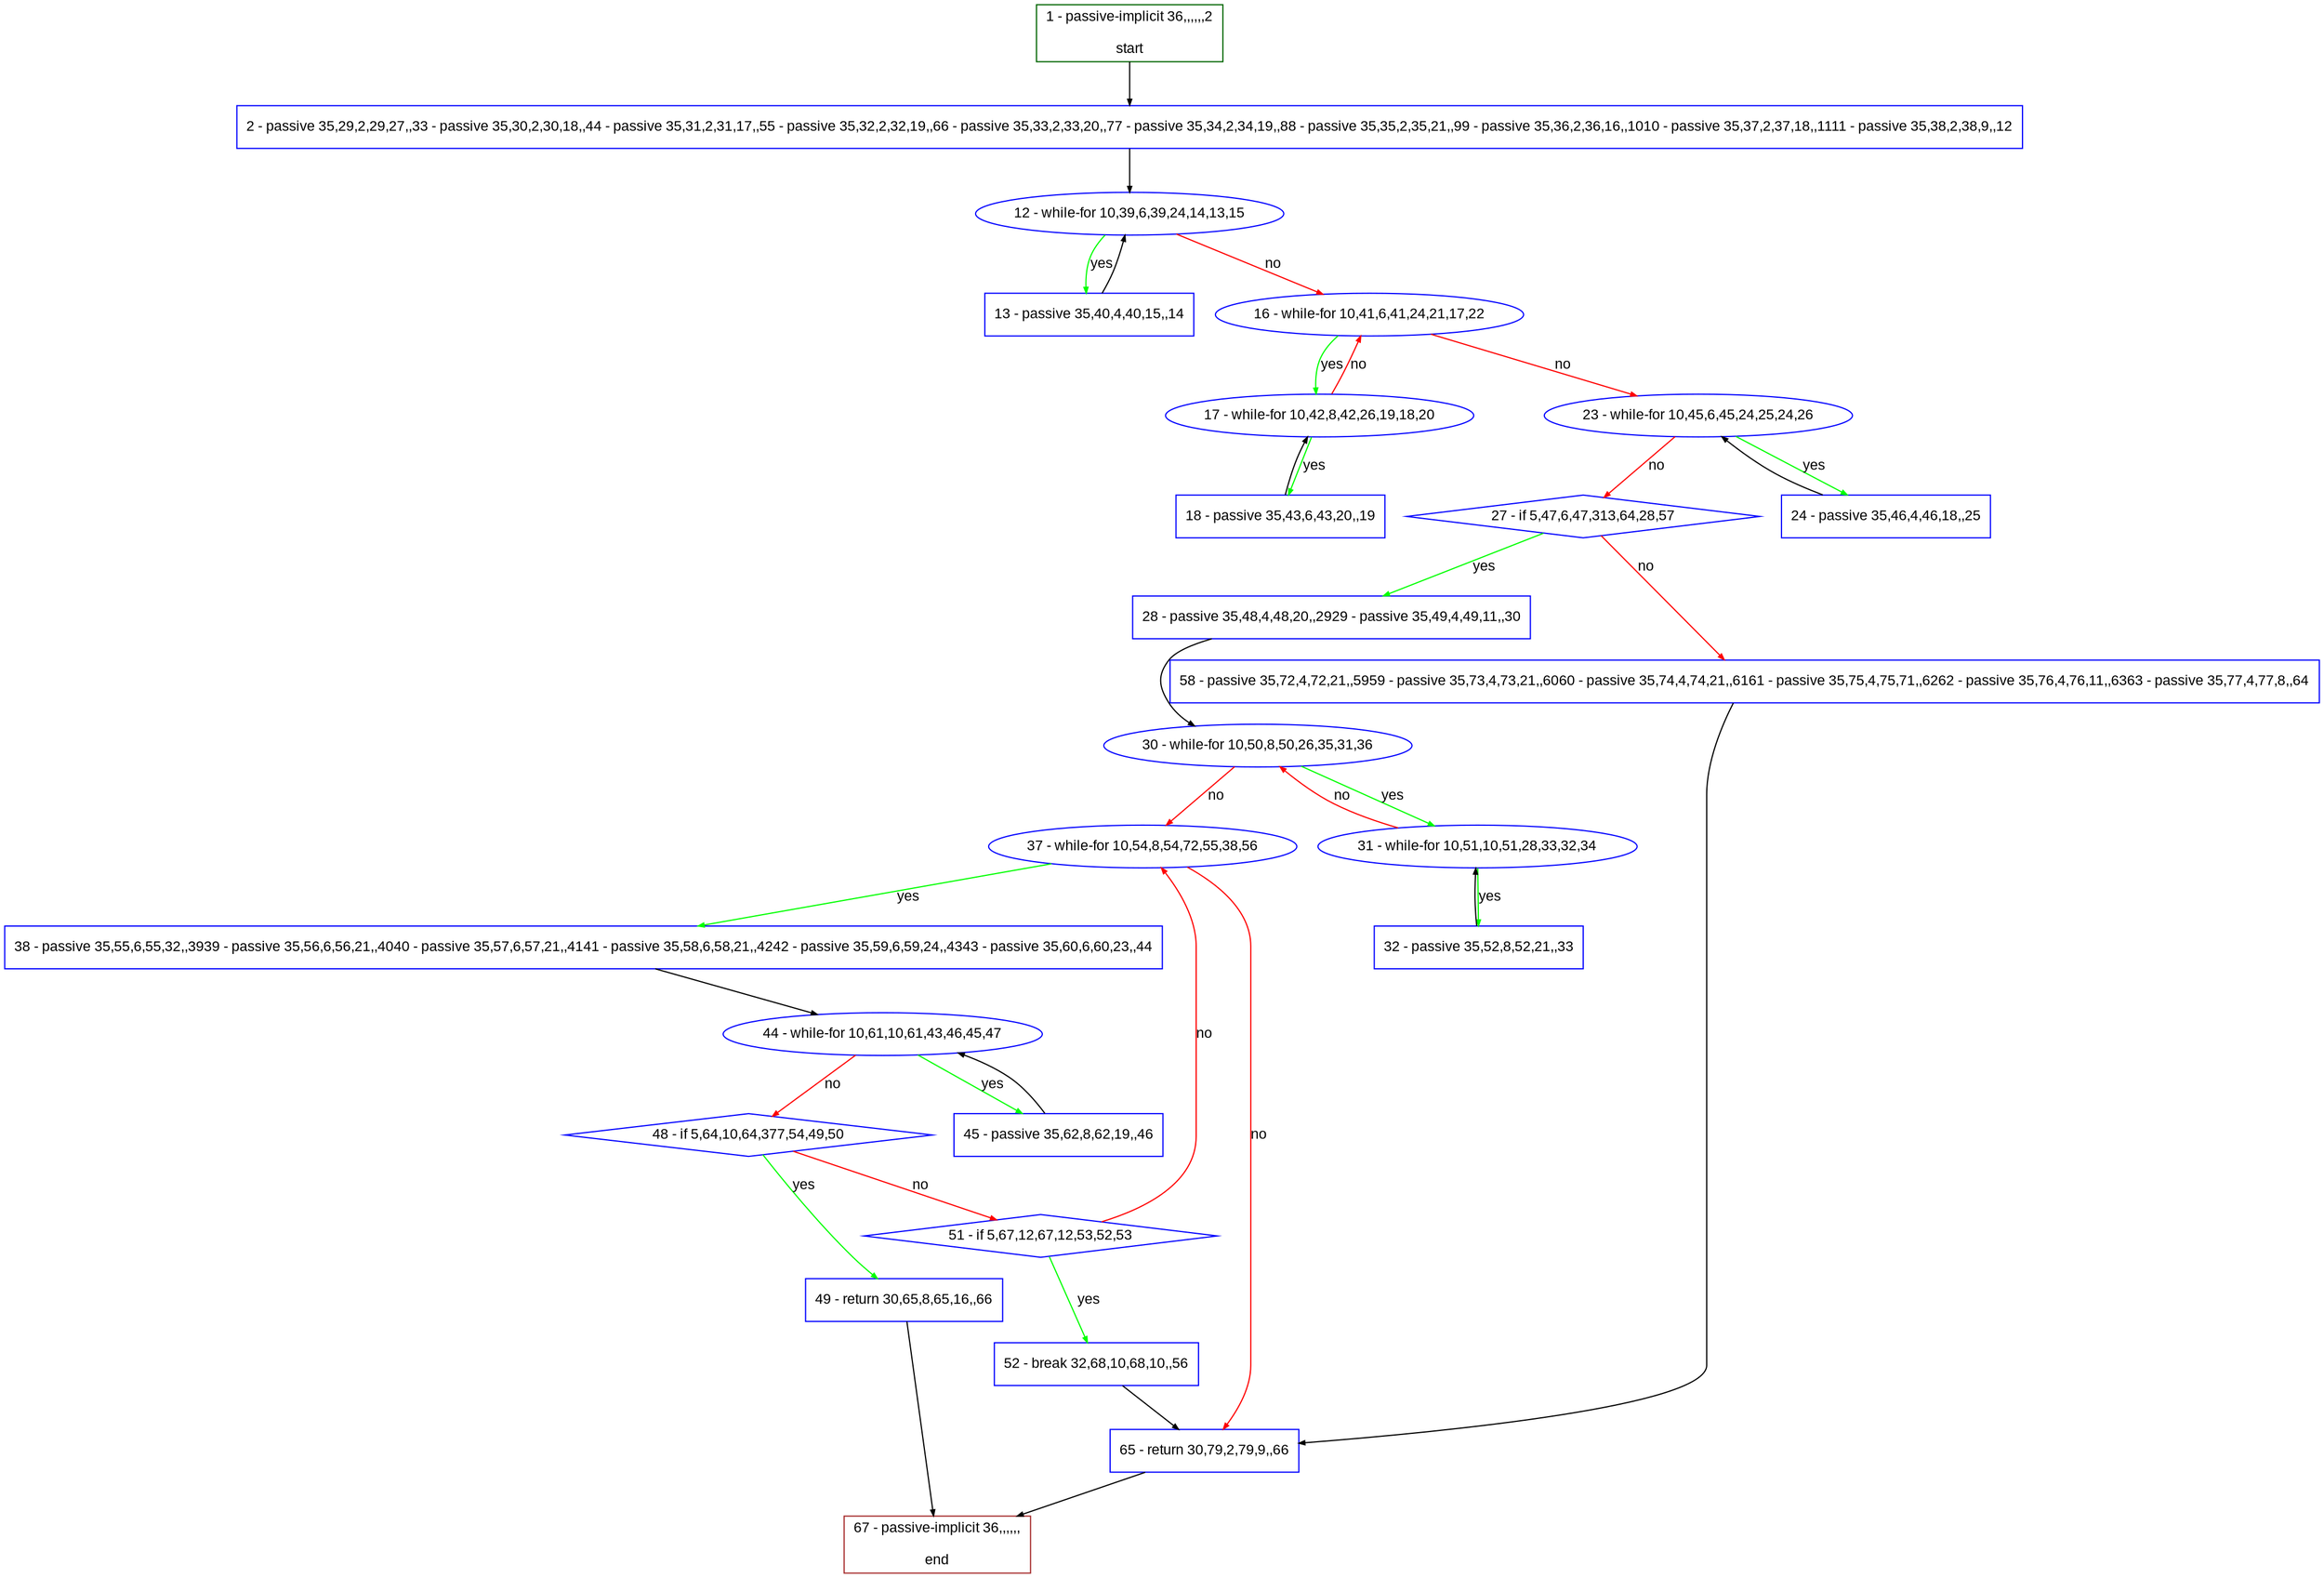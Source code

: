digraph "" {
  graph [pack="true", label="", fontsize="12", packmode="clust", fontname="Arial", fillcolor="#FFFFCC", bgcolor="white", style="rounded,filled", compound="true"];
  node [node_initialized="no", label="", color="grey", fontsize="12", fillcolor="white", fontname="Arial", style="filled", shape="rectangle", compound="true", fixedsize="false"];
  edge [fontcolor="black", arrowhead="normal", arrowtail="none", arrowsize="0.5", ltail="", label="", color="black", fontsize="12", lhead="", fontname="Arial", dir="forward", compound="true"];
  __N1 [label="2 - passive 35,29,2,29,27,,33 - passive 35,30,2,30,18,,44 - passive 35,31,2,31,17,,55 - passive 35,32,2,32,19,,66 - passive 35,33,2,33,20,,77 - passive 35,34,2,34,19,,88 - passive 35,35,2,35,21,,99 - passive 35,36,2,36,16,,1010 - passive 35,37,2,37,18,,1111 - passive 35,38,2,38,9,,12", color="#0000ff", fillcolor="#ffffff", style="filled", shape="box"];
  __N2 [label="1 - passive-implicit 36,,,,,,2\n\nstart", color="#006400", fillcolor="#ffffff", style="filled", shape="box"];
  __N3 [label="12 - while-for 10,39,6,39,24,14,13,15", color="#0000ff", fillcolor="#ffffff", style="filled", shape="oval"];
  __N4 [label="13 - passive 35,40,4,40,15,,14", color="#0000ff", fillcolor="#ffffff", style="filled", shape="box"];
  __N5 [label="16 - while-for 10,41,6,41,24,21,17,22", color="#0000ff", fillcolor="#ffffff", style="filled", shape="oval"];
  __N6 [label="17 - while-for 10,42,8,42,26,19,18,20", color="#0000ff", fillcolor="#ffffff", style="filled", shape="oval"];
  __N7 [label="23 - while-for 10,45,6,45,24,25,24,26", color="#0000ff", fillcolor="#ffffff", style="filled", shape="oval"];
  __N8 [label="18 - passive 35,43,6,43,20,,19", color="#0000ff", fillcolor="#ffffff", style="filled", shape="box"];
  __N9 [label="24 - passive 35,46,4,46,18,,25", color="#0000ff", fillcolor="#ffffff", style="filled", shape="box"];
  __N10 [label="27 - if 5,47,6,47,313,64,28,57", color="#0000ff", fillcolor="#ffffff", style="filled", shape="diamond"];
  __N11 [label="28 - passive 35,48,4,48,20,,2929 - passive 35,49,4,49,11,,30", color="#0000ff", fillcolor="#ffffff", style="filled", shape="box"];
  __N12 [label="58 - passive 35,72,4,72,21,,5959 - passive 35,73,4,73,21,,6060 - passive 35,74,4,74,21,,6161 - passive 35,75,4,75,71,,6262 - passive 35,76,4,76,11,,6363 - passive 35,77,4,77,8,,64", color="#0000ff", fillcolor="#ffffff", style="filled", shape="box"];
  __N13 [label="30 - while-for 10,50,8,50,26,35,31,36", color="#0000ff", fillcolor="#ffffff", style="filled", shape="oval"];
  __N14 [label="31 - while-for 10,51,10,51,28,33,32,34", color="#0000ff", fillcolor="#ffffff", style="filled", shape="oval"];
  __N15 [label="37 - while-for 10,54,8,54,72,55,38,56", color="#0000ff", fillcolor="#ffffff", style="filled", shape="oval"];
  __N16 [label="32 - passive 35,52,8,52,21,,33", color="#0000ff", fillcolor="#ffffff", style="filled", shape="box"];
  __N17 [label="38 - passive 35,55,6,55,32,,3939 - passive 35,56,6,56,21,,4040 - passive 35,57,6,57,21,,4141 - passive 35,58,6,58,21,,4242 - passive 35,59,6,59,24,,4343 - passive 35,60,6,60,23,,44", color="#0000ff", fillcolor="#ffffff", style="filled", shape="box"];
  __N18 [label="65 - return 30,79,2,79,9,,66", color="#0000ff", fillcolor="#ffffff", style="filled", shape="box"];
  __N19 [label="44 - while-for 10,61,10,61,43,46,45,47", color="#0000ff", fillcolor="#ffffff", style="filled", shape="oval"];
  __N20 [label="45 - passive 35,62,8,62,19,,46", color="#0000ff", fillcolor="#ffffff", style="filled", shape="box"];
  __N21 [label="48 - if 5,64,10,64,377,54,49,50", color="#0000ff", fillcolor="#ffffff", style="filled", shape="diamond"];
  __N22 [label="49 - return 30,65,8,65,16,,66", color="#0000ff", fillcolor="#ffffff", style="filled", shape="box"];
  __N23 [label="51 - if 5,67,12,67,12,53,52,53", color="#0000ff", fillcolor="#ffffff", style="filled", shape="diamond"];
  __N24 [label="67 - passive-implicit 36,,,,,,\n\nend", color="#a52a2a", fillcolor="#ffffff", style="filled", shape="box"];
  __N25 [label="52 - break 32,68,10,68,10,,56", color="#0000ff", fillcolor="#ffffff", style="filled", shape="box"];
  __N2 -> __N1 [arrowhead="normal", arrowtail="none", color="#000000", label="", dir="forward"];
  __N1 -> __N3 [arrowhead="normal", arrowtail="none", color="#000000", label="", dir="forward"];
  __N3 -> __N4 [arrowhead="normal", arrowtail="none", color="#00ff00", label="yes", dir="forward"];
  __N4 -> __N3 [arrowhead="normal", arrowtail="none", color="#000000", label="", dir="forward"];
  __N3 -> __N5 [arrowhead="normal", arrowtail="none", color="#ff0000", label="no", dir="forward"];
  __N5 -> __N6 [arrowhead="normal", arrowtail="none", color="#00ff00", label="yes", dir="forward"];
  __N6 -> __N5 [arrowhead="normal", arrowtail="none", color="#ff0000", label="no", dir="forward"];
  __N5 -> __N7 [arrowhead="normal", arrowtail="none", color="#ff0000", label="no", dir="forward"];
  __N6 -> __N8 [arrowhead="normal", arrowtail="none", color="#00ff00", label="yes", dir="forward"];
  __N8 -> __N6 [arrowhead="normal", arrowtail="none", color="#000000", label="", dir="forward"];
  __N7 -> __N9 [arrowhead="normal", arrowtail="none", color="#00ff00", label="yes", dir="forward"];
  __N9 -> __N7 [arrowhead="normal", arrowtail="none", color="#000000", label="", dir="forward"];
  __N7 -> __N10 [arrowhead="normal", arrowtail="none", color="#ff0000", label="no", dir="forward"];
  __N10 -> __N11 [arrowhead="normal", arrowtail="none", color="#00ff00", label="yes", dir="forward"];
  __N10 -> __N12 [arrowhead="normal", arrowtail="none", color="#ff0000", label="no", dir="forward"];
  __N11 -> __N13 [arrowhead="normal", arrowtail="none", color="#000000", label="", dir="forward"];
  __N13 -> __N14 [arrowhead="normal", arrowtail="none", color="#00ff00", label="yes", dir="forward"];
  __N14 -> __N13 [arrowhead="normal", arrowtail="none", color="#ff0000", label="no", dir="forward"];
  __N13 -> __N15 [arrowhead="normal", arrowtail="none", color="#ff0000", label="no", dir="forward"];
  __N14 -> __N16 [arrowhead="normal", arrowtail="none", color="#00ff00", label="yes", dir="forward"];
  __N16 -> __N14 [arrowhead="normal", arrowtail="none", color="#000000", label="", dir="forward"];
  __N15 -> __N17 [arrowhead="normal", arrowtail="none", color="#00ff00", label="yes", dir="forward"];
  __N15 -> __N18 [arrowhead="normal", arrowtail="none", color="#ff0000", label="no", dir="forward"];
  __N17 -> __N19 [arrowhead="normal", arrowtail="none", color="#000000", label="", dir="forward"];
  __N19 -> __N20 [arrowhead="normal", arrowtail="none", color="#00ff00", label="yes", dir="forward"];
  __N20 -> __N19 [arrowhead="normal", arrowtail="none", color="#000000", label="", dir="forward"];
  __N19 -> __N21 [arrowhead="normal", arrowtail="none", color="#ff0000", label="no", dir="forward"];
  __N21 -> __N22 [arrowhead="normal", arrowtail="none", color="#00ff00", label="yes", dir="forward"];
  __N21 -> __N23 [arrowhead="normal", arrowtail="none", color="#ff0000", label="no", dir="forward"];
  __N22 -> __N24 [arrowhead="normal", arrowtail="none", color="#000000", label="", dir="forward"];
  __N23 -> __N15 [arrowhead="normal", arrowtail="none", color="#ff0000", label="no", dir="forward"];
  __N23 -> __N25 [arrowhead="normal", arrowtail="none", color="#00ff00", label="yes", dir="forward"];
  __N25 -> __N18 [arrowhead="normal", arrowtail="none", color="#000000", label="", dir="forward"];
  __N12 -> __N18 [arrowhead="normal", arrowtail="none", color="#000000", label="", dir="forward"];
  __N18 -> __N24 [arrowhead="normal", arrowtail="none", color="#000000", label="", dir="forward"];
}
